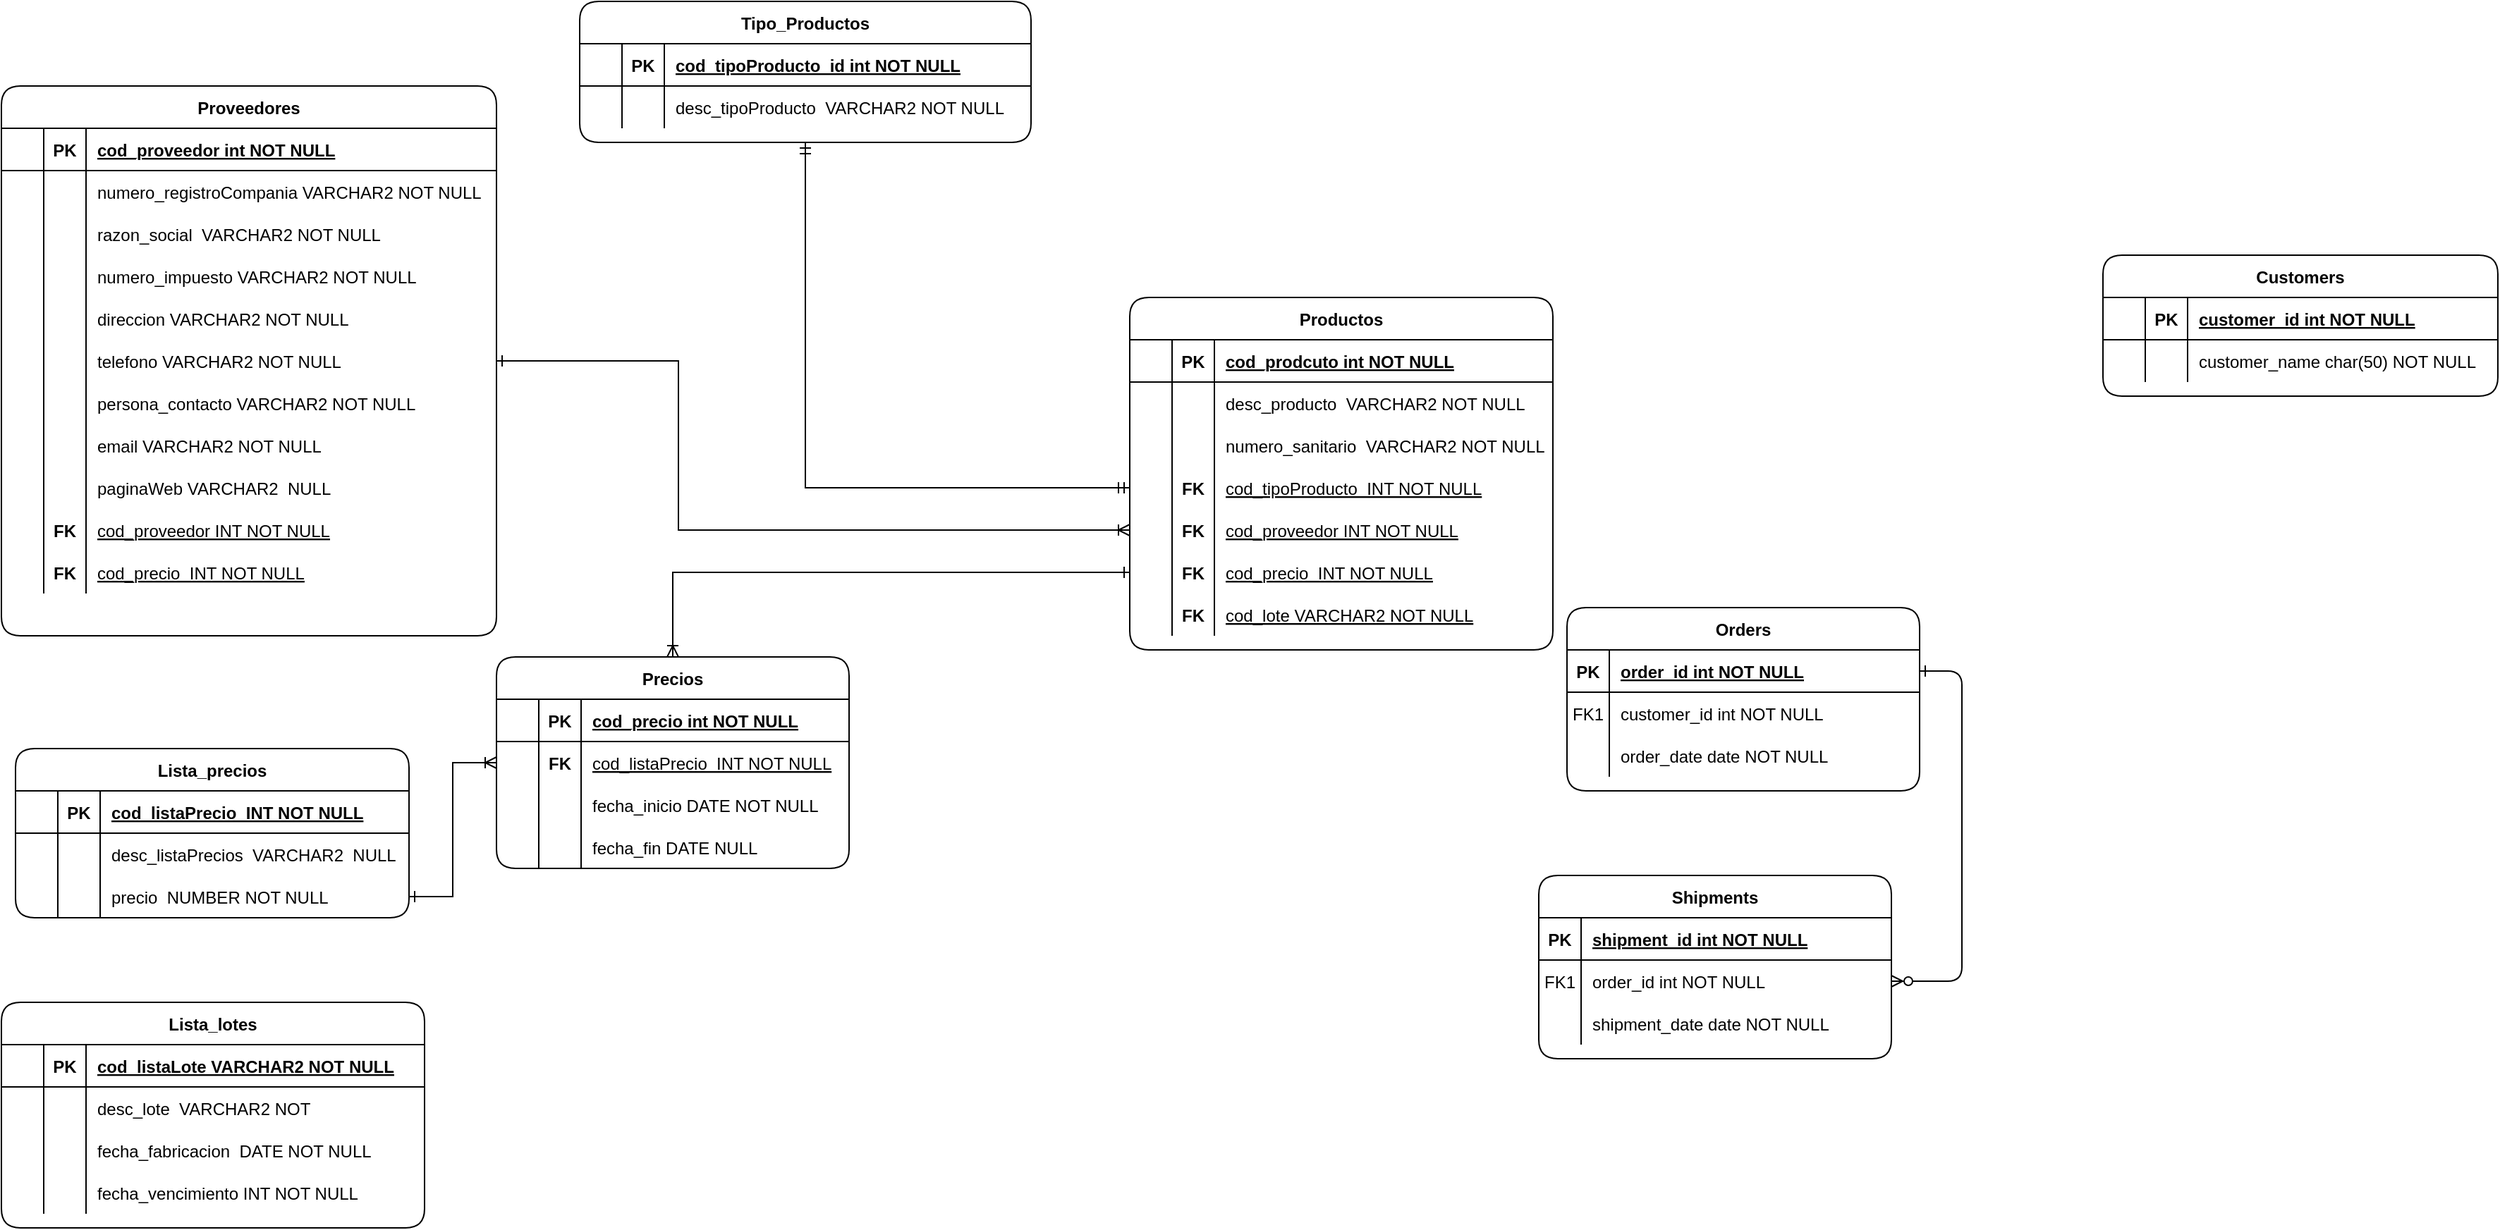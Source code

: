 <mxfile version="16.5.6" type="github">
  <diagram id="R2lEEEUBdFMjLlhIrx00" name="Page-1">
    <mxGraphModel dx="1117" dy="637" grid="1" gridSize="10" guides="1" tooltips="1" connect="1" arrows="1" fold="1" page="1" pageScale="1" pageWidth="850" pageHeight="1100" math="0" shadow="0" extFonts="Permanent Marker^https://fonts.googleapis.com/css?family=Permanent+Marker">
      <root>
        <mxCell id="0" />
        <mxCell id="1" parent="0" />
        <mxCell id="C-vyLk0tnHw3VtMMgP7b-12" value="" style="edgeStyle=entityRelationEdgeStyle;endArrow=ERzeroToMany;startArrow=ERone;endFill=1;startFill=0;" parent="1" source="C-vyLk0tnHw3VtMMgP7b-3" target="C-vyLk0tnHw3VtMMgP7b-17" edge="1">
          <mxGeometry width="100" height="100" relative="1" as="geometry">
            <mxPoint x="470" y="410" as="sourcePoint" />
            <mxPoint x="530" y="435" as="targetPoint" />
          </mxGeometry>
        </mxCell>
        <mxCell id="C-vyLk0tnHw3VtMMgP7b-2" value="Orders" style="shape=table;startSize=30;container=1;collapsible=1;childLayout=tableLayout;fixedRows=1;rowLines=0;fontStyle=1;align=center;resizeLast=1;rounded=1;" parent="1" vertex="1">
          <mxGeometry x="1270" y="440" width="250" height="130" as="geometry" />
        </mxCell>
        <mxCell id="C-vyLk0tnHw3VtMMgP7b-3" value="" style="shape=partialRectangle;collapsible=0;dropTarget=0;pointerEvents=0;fillColor=none;points=[[0,0.5],[1,0.5]];portConstraint=eastwest;top=0;left=0;right=0;bottom=1;" parent="C-vyLk0tnHw3VtMMgP7b-2" vertex="1">
          <mxGeometry y="30" width="250" height="30" as="geometry" />
        </mxCell>
        <mxCell id="C-vyLk0tnHw3VtMMgP7b-4" value="PK" style="shape=partialRectangle;overflow=hidden;connectable=0;fillColor=none;top=0;left=0;bottom=0;right=0;fontStyle=1;" parent="C-vyLk0tnHw3VtMMgP7b-3" vertex="1">
          <mxGeometry width="30" height="30" as="geometry">
            <mxRectangle width="30" height="30" as="alternateBounds" />
          </mxGeometry>
        </mxCell>
        <mxCell id="C-vyLk0tnHw3VtMMgP7b-5" value="order_id int NOT NULL " style="shape=partialRectangle;overflow=hidden;connectable=0;fillColor=none;top=0;left=0;bottom=0;right=0;align=left;spacingLeft=6;fontStyle=5;" parent="C-vyLk0tnHw3VtMMgP7b-3" vertex="1">
          <mxGeometry x="30" width="220" height="30" as="geometry">
            <mxRectangle width="220" height="30" as="alternateBounds" />
          </mxGeometry>
        </mxCell>
        <mxCell id="C-vyLk0tnHw3VtMMgP7b-6" value="" style="shape=partialRectangle;collapsible=0;dropTarget=0;pointerEvents=0;fillColor=none;points=[[0,0.5],[1,0.5]];portConstraint=eastwest;top=0;left=0;right=0;bottom=0;" parent="C-vyLk0tnHw3VtMMgP7b-2" vertex="1">
          <mxGeometry y="60" width="250" height="30" as="geometry" />
        </mxCell>
        <mxCell id="C-vyLk0tnHw3VtMMgP7b-7" value="FK1" style="shape=partialRectangle;overflow=hidden;connectable=0;fillColor=none;top=0;left=0;bottom=0;right=0;" parent="C-vyLk0tnHw3VtMMgP7b-6" vertex="1">
          <mxGeometry width="30" height="30" as="geometry">
            <mxRectangle width="30" height="30" as="alternateBounds" />
          </mxGeometry>
        </mxCell>
        <mxCell id="C-vyLk0tnHw3VtMMgP7b-8" value="customer_id int NOT NULL" style="shape=partialRectangle;overflow=hidden;connectable=0;fillColor=none;top=0;left=0;bottom=0;right=0;align=left;spacingLeft=6;" parent="C-vyLk0tnHw3VtMMgP7b-6" vertex="1">
          <mxGeometry x="30" width="220" height="30" as="geometry">
            <mxRectangle width="220" height="30" as="alternateBounds" />
          </mxGeometry>
        </mxCell>
        <mxCell id="C-vyLk0tnHw3VtMMgP7b-9" value="" style="shape=partialRectangle;collapsible=0;dropTarget=0;pointerEvents=0;fillColor=none;points=[[0,0.5],[1,0.5]];portConstraint=eastwest;top=0;left=0;right=0;bottom=0;" parent="C-vyLk0tnHw3VtMMgP7b-2" vertex="1">
          <mxGeometry y="90" width="250" height="30" as="geometry" />
        </mxCell>
        <mxCell id="C-vyLk0tnHw3VtMMgP7b-10" value="" style="shape=partialRectangle;overflow=hidden;connectable=0;fillColor=none;top=0;left=0;bottom=0;right=0;" parent="C-vyLk0tnHw3VtMMgP7b-9" vertex="1">
          <mxGeometry width="30" height="30" as="geometry">
            <mxRectangle width="30" height="30" as="alternateBounds" />
          </mxGeometry>
        </mxCell>
        <mxCell id="C-vyLk0tnHw3VtMMgP7b-11" value="order_date date NOT NULL" style="shape=partialRectangle;overflow=hidden;connectable=0;fillColor=none;top=0;left=0;bottom=0;right=0;align=left;spacingLeft=6;" parent="C-vyLk0tnHw3VtMMgP7b-9" vertex="1">
          <mxGeometry x="30" width="220" height="30" as="geometry">
            <mxRectangle width="220" height="30" as="alternateBounds" />
          </mxGeometry>
        </mxCell>
        <mxCell id="C-vyLk0tnHw3VtMMgP7b-13" value="Shipments" style="shape=table;startSize=30;container=1;collapsible=1;childLayout=tableLayout;fixedRows=1;rowLines=0;fontStyle=1;align=center;resizeLast=1;rounded=1;" parent="1" vertex="1">
          <mxGeometry x="1250" y="630" width="250" height="130" as="geometry" />
        </mxCell>
        <mxCell id="C-vyLk0tnHw3VtMMgP7b-14" value="" style="shape=partialRectangle;collapsible=0;dropTarget=0;pointerEvents=0;fillColor=none;points=[[0,0.5],[1,0.5]];portConstraint=eastwest;top=0;left=0;right=0;bottom=1;" parent="C-vyLk0tnHw3VtMMgP7b-13" vertex="1">
          <mxGeometry y="30" width="250" height="30" as="geometry" />
        </mxCell>
        <mxCell id="C-vyLk0tnHw3VtMMgP7b-15" value="PK" style="shape=partialRectangle;overflow=hidden;connectable=0;fillColor=none;top=0;left=0;bottom=0;right=0;fontStyle=1;" parent="C-vyLk0tnHw3VtMMgP7b-14" vertex="1">
          <mxGeometry width="30" height="30" as="geometry">
            <mxRectangle width="30" height="30" as="alternateBounds" />
          </mxGeometry>
        </mxCell>
        <mxCell id="C-vyLk0tnHw3VtMMgP7b-16" value="shipment_id int NOT NULL " style="shape=partialRectangle;overflow=hidden;connectable=0;fillColor=none;top=0;left=0;bottom=0;right=0;align=left;spacingLeft=6;fontStyle=5;" parent="C-vyLk0tnHw3VtMMgP7b-14" vertex="1">
          <mxGeometry x="30" width="220" height="30" as="geometry">
            <mxRectangle width="220" height="30" as="alternateBounds" />
          </mxGeometry>
        </mxCell>
        <mxCell id="C-vyLk0tnHw3VtMMgP7b-17" value="" style="shape=partialRectangle;collapsible=0;dropTarget=0;pointerEvents=0;fillColor=none;points=[[0,0.5],[1,0.5]];portConstraint=eastwest;top=0;left=0;right=0;bottom=0;" parent="C-vyLk0tnHw3VtMMgP7b-13" vertex="1">
          <mxGeometry y="60" width="250" height="30" as="geometry" />
        </mxCell>
        <mxCell id="C-vyLk0tnHw3VtMMgP7b-18" value="FK1" style="shape=partialRectangle;overflow=hidden;connectable=0;fillColor=none;top=0;left=0;bottom=0;right=0;" parent="C-vyLk0tnHw3VtMMgP7b-17" vertex="1">
          <mxGeometry width="30" height="30" as="geometry">
            <mxRectangle width="30" height="30" as="alternateBounds" />
          </mxGeometry>
        </mxCell>
        <mxCell id="C-vyLk0tnHw3VtMMgP7b-19" value="order_id int NOT NULL" style="shape=partialRectangle;overflow=hidden;connectable=0;fillColor=none;top=0;left=0;bottom=0;right=0;align=left;spacingLeft=6;" parent="C-vyLk0tnHw3VtMMgP7b-17" vertex="1">
          <mxGeometry x="30" width="220" height="30" as="geometry">
            <mxRectangle width="220" height="30" as="alternateBounds" />
          </mxGeometry>
        </mxCell>
        <mxCell id="C-vyLk0tnHw3VtMMgP7b-20" value="" style="shape=partialRectangle;collapsible=0;dropTarget=0;pointerEvents=0;fillColor=none;points=[[0,0.5],[1,0.5]];portConstraint=eastwest;top=0;left=0;right=0;bottom=0;" parent="C-vyLk0tnHw3VtMMgP7b-13" vertex="1">
          <mxGeometry y="90" width="250" height="30" as="geometry" />
        </mxCell>
        <mxCell id="C-vyLk0tnHw3VtMMgP7b-21" value="" style="shape=partialRectangle;overflow=hidden;connectable=0;fillColor=none;top=0;left=0;bottom=0;right=0;" parent="C-vyLk0tnHw3VtMMgP7b-20" vertex="1">
          <mxGeometry width="30" height="30" as="geometry">
            <mxRectangle width="30" height="30" as="alternateBounds" />
          </mxGeometry>
        </mxCell>
        <mxCell id="C-vyLk0tnHw3VtMMgP7b-22" value="shipment_date date NOT NULL" style="shape=partialRectangle;overflow=hidden;connectable=0;fillColor=none;top=0;left=0;bottom=0;right=0;align=left;spacingLeft=6;" parent="C-vyLk0tnHw3VtMMgP7b-20" vertex="1">
          <mxGeometry x="30" width="220" height="30" as="geometry">
            <mxRectangle width="220" height="30" as="alternateBounds" />
          </mxGeometry>
        </mxCell>
        <mxCell id="C-vyLk0tnHw3VtMMgP7b-23" value="Customers" style="shape=table;startSize=30;container=1;collapsible=1;childLayout=tableLayout;fixedRows=1;rowLines=0;fontStyle=1;align=center;resizeLast=1;rounded=1;" parent="1" vertex="1">
          <mxGeometry x="1650" y="190" width="280" height="100" as="geometry">
            <mxRectangle x="-50" y="420" width="100" height="30" as="alternateBounds" />
          </mxGeometry>
        </mxCell>
        <mxCell id="C-vyLk0tnHw3VtMMgP7b-24" value="" style="shape=partialRectangle;collapsible=0;dropTarget=0;pointerEvents=0;fillColor=none;points=[[0,0.5],[1,0.5]];portConstraint=eastwest;top=0;left=0;right=0;bottom=1;" parent="C-vyLk0tnHw3VtMMgP7b-23" vertex="1">
          <mxGeometry y="30" width="280" height="30" as="geometry" />
        </mxCell>
        <mxCell id="DksJe4ZbISda9nN0bRkU-1" style="shape=partialRectangle;overflow=hidden;connectable=0;fillColor=none;top=0;left=0;bottom=0;right=0;fontStyle=1;" vertex="1" parent="C-vyLk0tnHw3VtMMgP7b-24">
          <mxGeometry width="30" height="30" as="geometry">
            <mxRectangle width="30" height="30" as="alternateBounds" />
          </mxGeometry>
        </mxCell>
        <mxCell id="C-vyLk0tnHw3VtMMgP7b-25" value="PK" style="shape=partialRectangle;overflow=hidden;connectable=0;fillColor=none;top=0;left=0;bottom=0;right=0;fontStyle=1;" parent="C-vyLk0tnHw3VtMMgP7b-24" vertex="1">
          <mxGeometry x="30" width="30" height="30" as="geometry">
            <mxRectangle width="30" height="30" as="alternateBounds" />
          </mxGeometry>
        </mxCell>
        <mxCell id="C-vyLk0tnHw3VtMMgP7b-26" value="customer_id int NOT NULL " style="shape=partialRectangle;overflow=hidden;connectable=0;fillColor=none;top=0;left=0;bottom=0;right=0;align=left;spacingLeft=6;fontStyle=5;" parent="C-vyLk0tnHw3VtMMgP7b-24" vertex="1">
          <mxGeometry x="60" width="220" height="30" as="geometry">
            <mxRectangle width="220" height="30" as="alternateBounds" />
          </mxGeometry>
        </mxCell>
        <mxCell id="C-vyLk0tnHw3VtMMgP7b-27" value="" style="shape=partialRectangle;collapsible=0;dropTarget=0;pointerEvents=0;fillColor=none;points=[[0,0.5],[1,0.5]];portConstraint=eastwest;top=0;left=0;right=0;bottom=0;" parent="C-vyLk0tnHw3VtMMgP7b-23" vertex="1">
          <mxGeometry y="60" width="280" height="30" as="geometry" />
        </mxCell>
        <mxCell id="DksJe4ZbISda9nN0bRkU-2" style="shape=partialRectangle;overflow=hidden;connectable=0;fillColor=none;top=0;left=0;bottom=0;right=0;" vertex="1" parent="C-vyLk0tnHw3VtMMgP7b-27">
          <mxGeometry width="30" height="30" as="geometry">
            <mxRectangle width="30" height="30" as="alternateBounds" />
          </mxGeometry>
        </mxCell>
        <mxCell id="C-vyLk0tnHw3VtMMgP7b-28" value="" style="shape=partialRectangle;overflow=hidden;connectable=0;fillColor=none;top=0;left=0;bottom=0;right=0;" parent="C-vyLk0tnHw3VtMMgP7b-27" vertex="1">
          <mxGeometry x="30" width="30" height="30" as="geometry">
            <mxRectangle width="30" height="30" as="alternateBounds" />
          </mxGeometry>
        </mxCell>
        <mxCell id="C-vyLk0tnHw3VtMMgP7b-29" value="customer_name char(50) NOT NULL" style="shape=partialRectangle;overflow=hidden;connectable=0;fillColor=none;top=0;left=0;bottom=0;right=0;align=left;spacingLeft=6;" parent="C-vyLk0tnHw3VtMMgP7b-27" vertex="1">
          <mxGeometry x="60" width="220" height="30" as="geometry">
            <mxRectangle width="220" height="30" as="alternateBounds" />
          </mxGeometry>
        </mxCell>
        <mxCell id="DksJe4ZbISda9nN0bRkU-89" value="" style="edgeStyle=orthogonalEdgeStyle;rounded=0;orthogonalLoop=1;jettySize=auto;html=1;startArrow=ERoneToMany;startFill=0;endArrow=ERone;endFill=0;exitX=0;exitY=0.5;exitDx=0;exitDy=0;" edge="1" parent="1" source="DksJe4ZbISda9nN0bRkU-40" target="DksJe4ZbISda9nN0bRkU-68">
          <mxGeometry relative="1" as="geometry">
            <mxPoint x="200" y="320" as="sourcePoint" />
            <Array as="points">
              <mxPoint x="640" y="385" />
              <mxPoint x="640" y="265" />
            </Array>
          </mxGeometry>
        </mxCell>
        <mxCell id="DksJe4ZbISda9nN0bRkU-185" value="" style="edgeStyle=orthogonalEdgeStyle;rounded=0;orthogonalLoop=1;jettySize=auto;html=1;startArrow=ERone;startFill=0;endArrow=ERoneToMany;endFill=0;exitX=0;exitY=0.5;exitDx=0;exitDy=0;" edge="1" parent="1" source="DksJe4ZbISda9nN0bRkU-152" target="DksJe4ZbISda9nN0bRkU-156">
          <mxGeometry relative="1" as="geometry" />
        </mxCell>
        <mxCell id="DksJe4ZbISda9nN0bRkU-7" value="Productos" style="shape=table;startSize=30;container=1;collapsible=1;childLayout=tableLayout;fixedRows=1;rowLines=0;fontStyle=1;align=center;resizeLast=1;sketch=0;shadow=0;rounded=1;swimlaneLine=1;" vertex="1" parent="1">
          <mxGeometry x="960" y="220" width="300" height="250" as="geometry">
            <mxRectangle x="-50" y="420" width="100" height="30" as="alternateBounds" />
          </mxGeometry>
        </mxCell>
        <mxCell id="DksJe4ZbISda9nN0bRkU-8" value="" style="shape=partialRectangle;collapsible=0;dropTarget=0;pointerEvents=0;fillColor=none;points=[[0,0.5],[1,0.5]];portConstraint=eastwest;top=0;left=0;right=0;bottom=1;" vertex="1" parent="DksJe4ZbISda9nN0bRkU-7">
          <mxGeometry y="30" width="300" height="30" as="geometry" />
        </mxCell>
        <mxCell id="DksJe4ZbISda9nN0bRkU-9" style="shape=partialRectangle;overflow=hidden;connectable=0;fillColor=none;top=0;left=0;bottom=0;right=0;fontStyle=1;" vertex="1" parent="DksJe4ZbISda9nN0bRkU-8">
          <mxGeometry width="30" height="30" as="geometry">
            <mxRectangle width="30" height="30" as="alternateBounds" />
          </mxGeometry>
        </mxCell>
        <mxCell id="DksJe4ZbISda9nN0bRkU-10" value="PK" style="shape=partialRectangle;overflow=hidden;connectable=0;fillColor=none;top=0;left=0;bottom=0;right=0;fontStyle=1;" vertex="1" parent="DksJe4ZbISda9nN0bRkU-8">
          <mxGeometry x="30" width="30" height="30" as="geometry">
            <mxRectangle width="30" height="30" as="alternateBounds" />
          </mxGeometry>
        </mxCell>
        <mxCell id="DksJe4ZbISda9nN0bRkU-11" value="cod_prodcuto int NOT NULL " style="shape=partialRectangle;overflow=hidden;connectable=0;fillColor=none;top=0;left=0;bottom=0;right=0;align=left;spacingLeft=6;fontStyle=5;" vertex="1" parent="DksJe4ZbISda9nN0bRkU-8">
          <mxGeometry x="60" width="240" height="30" as="geometry">
            <mxRectangle width="240" height="30" as="alternateBounds" />
          </mxGeometry>
        </mxCell>
        <mxCell id="DksJe4ZbISda9nN0bRkU-12" value="" style="shape=partialRectangle;collapsible=0;dropTarget=0;pointerEvents=0;fillColor=none;points=[[0,0.5],[1,0.5]];portConstraint=eastwest;top=0;left=0;right=0;bottom=0;" vertex="1" parent="DksJe4ZbISda9nN0bRkU-7">
          <mxGeometry y="60" width="300" height="30" as="geometry" />
        </mxCell>
        <mxCell id="DksJe4ZbISda9nN0bRkU-13" style="shape=partialRectangle;overflow=hidden;connectable=0;fillColor=none;top=0;left=0;bottom=0;right=0;" vertex="1" parent="DksJe4ZbISda9nN0bRkU-12">
          <mxGeometry width="30" height="30" as="geometry">
            <mxRectangle width="30" height="30" as="alternateBounds" />
          </mxGeometry>
        </mxCell>
        <mxCell id="DksJe4ZbISda9nN0bRkU-14" value="" style="shape=partialRectangle;overflow=hidden;connectable=0;fillColor=none;top=0;left=0;bottom=0;right=0;" vertex="1" parent="DksJe4ZbISda9nN0bRkU-12">
          <mxGeometry x="30" width="30" height="30" as="geometry">
            <mxRectangle width="30" height="30" as="alternateBounds" />
          </mxGeometry>
        </mxCell>
        <mxCell id="DksJe4ZbISda9nN0bRkU-15" value="desc_producto  VARCHAR2 NOT NULL" style="shape=partialRectangle;overflow=hidden;connectable=0;fillColor=none;top=0;left=0;bottom=0;right=0;align=left;spacingLeft=6;strokeWidth=1;perimeterSpacing=1;" vertex="1" parent="DksJe4ZbISda9nN0bRkU-12">
          <mxGeometry x="60" width="240" height="30" as="geometry">
            <mxRectangle width="240" height="30" as="alternateBounds" />
          </mxGeometry>
        </mxCell>
        <mxCell id="DksJe4ZbISda9nN0bRkU-187" style="shape=partialRectangle;collapsible=0;dropTarget=0;pointerEvents=0;fillColor=none;points=[[0,0.5],[1,0.5]];portConstraint=eastwest;top=0;left=0;right=0;bottom=0;" vertex="1" parent="DksJe4ZbISda9nN0bRkU-7">
          <mxGeometry y="90" width="300" height="30" as="geometry" />
        </mxCell>
        <mxCell id="DksJe4ZbISda9nN0bRkU-188" style="shape=partialRectangle;overflow=hidden;connectable=0;fillColor=none;top=0;left=0;bottom=0;right=0;" vertex="1" parent="DksJe4ZbISda9nN0bRkU-187">
          <mxGeometry width="30" height="30" as="geometry">
            <mxRectangle width="30" height="30" as="alternateBounds" />
          </mxGeometry>
        </mxCell>
        <mxCell id="DksJe4ZbISda9nN0bRkU-189" style="shape=partialRectangle;overflow=hidden;connectable=0;fillColor=none;top=0;left=0;bottom=0;right=0;" vertex="1" parent="DksJe4ZbISda9nN0bRkU-187">
          <mxGeometry x="30" width="30" height="30" as="geometry">
            <mxRectangle width="30" height="30" as="alternateBounds" />
          </mxGeometry>
        </mxCell>
        <mxCell id="DksJe4ZbISda9nN0bRkU-190" value="numero_sanitario  VARCHAR2 NOT NULL" style="shape=partialRectangle;overflow=hidden;connectable=0;fillColor=none;top=0;left=0;bottom=0;right=0;align=left;spacingLeft=6;strokeWidth=1;perimeterSpacing=1;" vertex="1" parent="DksJe4ZbISda9nN0bRkU-187">
          <mxGeometry x="60" width="240" height="30" as="geometry">
            <mxRectangle width="240" height="30" as="alternateBounds" />
          </mxGeometry>
        </mxCell>
        <mxCell id="DksJe4ZbISda9nN0bRkU-36" style="shape=partialRectangle;collapsible=0;dropTarget=0;pointerEvents=0;fillColor=none;points=[[0,0.5],[1,0.5]];portConstraint=eastwest;top=0;left=0;right=0;bottom=0;" vertex="1" parent="DksJe4ZbISda9nN0bRkU-7">
          <mxGeometry y="120" width="300" height="30" as="geometry" />
        </mxCell>
        <mxCell id="DksJe4ZbISda9nN0bRkU-37" style="shape=partialRectangle;overflow=hidden;connectable=0;fillColor=none;top=0;left=0;bottom=0;right=0;" vertex="1" parent="DksJe4ZbISda9nN0bRkU-36">
          <mxGeometry width="30" height="30" as="geometry">
            <mxRectangle width="30" height="30" as="alternateBounds" />
          </mxGeometry>
        </mxCell>
        <mxCell id="DksJe4ZbISda9nN0bRkU-38" value="FK" style="shape=partialRectangle;overflow=hidden;connectable=0;fillColor=none;top=0;left=0;bottom=0;right=0;fontStyle=1" vertex="1" parent="DksJe4ZbISda9nN0bRkU-36">
          <mxGeometry x="30" width="30" height="30" as="geometry">
            <mxRectangle width="30" height="30" as="alternateBounds" />
          </mxGeometry>
        </mxCell>
        <mxCell id="DksJe4ZbISda9nN0bRkU-39" value="cod_tipoProducto  INT NOT NULL" style="shape=partialRectangle;overflow=hidden;connectable=0;fillColor=none;top=0;left=0;bottom=0;right=0;align=left;spacingLeft=6;fontStyle=4" vertex="1" parent="DksJe4ZbISda9nN0bRkU-36">
          <mxGeometry x="60" width="240" height="30" as="geometry">
            <mxRectangle width="240" height="30" as="alternateBounds" />
          </mxGeometry>
        </mxCell>
        <mxCell id="DksJe4ZbISda9nN0bRkU-40" style="shape=partialRectangle;collapsible=0;dropTarget=0;pointerEvents=0;fillColor=none;points=[[0,0.5],[1,0.5]];portConstraint=eastwest;top=0;left=0;right=0;bottom=0;" vertex="1" parent="DksJe4ZbISda9nN0bRkU-7">
          <mxGeometry y="150" width="300" height="30" as="geometry" />
        </mxCell>
        <mxCell id="DksJe4ZbISda9nN0bRkU-41" style="shape=partialRectangle;overflow=hidden;connectable=0;fillColor=none;top=0;left=0;bottom=0;right=0;" vertex="1" parent="DksJe4ZbISda9nN0bRkU-40">
          <mxGeometry width="30" height="30" as="geometry">
            <mxRectangle width="30" height="30" as="alternateBounds" />
          </mxGeometry>
        </mxCell>
        <mxCell id="DksJe4ZbISda9nN0bRkU-42" value="FK" style="shape=partialRectangle;overflow=hidden;connectable=0;fillColor=none;top=0;left=0;bottom=0;right=0;fontStyle=1" vertex="1" parent="DksJe4ZbISda9nN0bRkU-40">
          <mxGeometry x="30" width="30" height="30" as="geometry">
            <mxRectangle width="30" height="30" as="alternateBounds" />
          </mxGeometry>
        </mxCell>
        <mxCell id="DksJe4ZbISda9nN0bRkU-43" value="cod_proveedor INT NOT NULL" style="shape=partialRectangle;overflow=hidden;connectable=0;fillColor=none;top=0;left=0;bottom=0;right=0;align=left;spacingLeft=6;fontStyle=4" vertex="1" parent="DksJe4ZbISda9nN0bRkU-40">
          <mxGeometry x="60" width="240" height="30" as="geometry">
            <mxRectangle width="240" height="30" as="alternateBounds" />
          </mxGeometry>
        </mxCell>
        <mxCell id="DksJe4ZbISda9nN0bRkU-152" style="shape=partialRectangle;collapsible=0;dropTarget=0;pointerEvents=0;fillColor=none;points=[[0,0.5],[1,0.5]];portConstraint=eastwest;top=0;left=0;right=0;bottom=0;" vertex="1" parent="DksJe4ZbISda9nN0bRkU-7">
          <mxGeometry y="180" width="300" height="30" as="geometry" />
        </mxCell>
        <mxCell id="DksJe4ZbISda9nN0bRkU-153" style="shape=partialRectangle;overflow=hidden;connectable=0;fillColor=none;top=0;left=0;bottom=0;right=0;" vertex="1" parent="DksJe4ZbISda9nN0bRkU-152">
          <mxGeometry width="30" height="30" as="geometry">
            <mxRectangle width="30" height="30" as="alternateBounds" />
          </mxGeometry>
        </mxCell>
        <mxCell id="DksJe4ZbISda9nN0bRkU-154" value="FK" style="shape=partialRectangle;overflow=hidden;connectable=0;fillColor=none;top=0;left=0;bottom=0;right=0;fontStyle=1" vertex="1" parent="DksJe4ZbISda9nN0bRkU-152">
          <mxGeometry x="30" width="30" height="30" as="geometry">
            <mxRectangle width="30" height="30" as="alternateBounds" />
          </mxGeometry>
        </mxCell>
        <mxCell id="DksJe4ZbISda9nN0bRkU-155" value="cod_precio  INT NOT NULL" style="shape=partialRectangle;overflow=hidden;connectable=0;fillColor=none;top=0;left=0;bottom=0;right=0;align=left;spacingLeft=6;fontStyle=4" vertex="1" parent="DksJe4ZbISda9nN0bRkU-152">
          <mxGeometry x="60" width="240" height="30" as="geometry">
            <mxRectangle width="240" height="30" as="alternateBounds" />
          </mxGeometry>
        </mxCell>
        <mxCell id="DksJe4ZbISda9nN0bRkU-114" style="shape=partialRectangle;collapsible=0;dropTarget=0;pointerEvents=0;fillColor=none;points=[[0,0.5],[1,0.5]];portConstraint=eastwest;top=0;left=0;right=0;bottom=0;" vertex="1" parent="DksJe4ZbISda9nN0bRkU-7">
          <mxGeometry y="210" width="300" height="30" as="geometry" />
        </mxCell>
        <mxCell id="DksJe4ZbISda9nN0bRkU-115" style="shape=partialRectangle;overflow=hidden;connectable=0;fillColor=none;top=0;left=0;bottom=0;right=0;" vertex="1" parent="DksJe4ZbISda9nN0bRkU-114">
          <mxGeometry width="30" height="30" as="geometry">
            <mxRectangle width="30" height="30" as="alternateBounds" />
          </mxGeometry>
        </mxCell>
        <mxCell id="DksJe4ZbISda9nN0bRkU-116" value="FK" style="shape=partialRectangle;overflow=hidden;connectable=0;fillColor=none;top=0;left=0;bottom=0;right=0;fontStyle=1" vertex="1" parent="DksJe4ZbISda9nN0bRkU-114">
          <mxGeometry x="30" width="30" height="30" as="geometry">
            <mxRectangle width="30" height="30" as="alternateBounds" />
          </mxGeometry>
        </mxCell>
        <mxCell id="DksJe4ZbISda9nN0bRkU-117" value="cod_lote VARCHAR2 NOT NULL" style="shape=partialRectangle;overflow=hidden;connectable=0;fillColor=none;top=0;left=0;bottom=0;right=0;align=left;spacingLeft=6;fontStyle=4" vertex="1" parent="DksJe4ZbISda9nN0bRkU-114">
          <mxGeometry x="60" width="240" height="30" as="geometry">
            <mxRectangle width="240" height="30" as="alternateBounds" />
          </mxGeometry>
        </mxCell>
        <mxCell id="DksJe4ZbISda9nN0bRkU-44" value="Tipo_Productos" style="shape=table;startSize=30;container=1;collapsible=1;childLayout=tableLayout;fixedRows=1;rowLines=0;fontStyle=1;align=center;resizeLast=1;sketch=0;shadow=0;rounded=1;swimlaneLine=1;" vertex="1" parent="1">
          <mxGeometry x="570" y="10" width="320" height="100" as="geometry">
            <mxRectangle x="-50" y="420" width="100" height="30" as="alternateBounds" />
          </mxGeometry>
        </mxCell>
        <mxCell id="DksJe4ZbISda9nN0bRkU-45" value="" style="shape=partialRectangle;collapsible=0;dropTarget=0;pointerEvents=0;fillColor=none;points=[[0,0.5],[1,0.5]];portConstraint=eastwest;top=0;left=0;right=0;bottom=1;" vertex="1" parent="DksJe4ZbISda9nN0bRkU-44">
          <mxGeometry y="30" width="320" height="30" as="geometry" />
        </mxCell>
        <mxCell id="DksJe4ZbISda9nN0bRkU-46" style="shape=partialRectangle;overflow=hidden;connectable=0;fillColor=none;top=0;left=0;bottom=0;right=0;fontStyle=1;" vertex="1" parent="DksJe4ZbISda9nN0bRkU-45">
          <mxGeometry width="30" height="30" as="geometry">
            <mxRectangle width="30" height="30" as="alternateBounds" />
          </mxGeometry>
        </mxCell>
        <mxCell id="DksJe4ZbISda9nN0bRkU-47" value="PK" style="shape=partialRectangle;overflow=hidden;connectable=0;fillColor=none;top=0;left=0;bottom=0;right=0;fontStyle=1;" vertex="1" parent="DksJe4ZbISda9nN0bRkU-45">
          <mxGeometry x="30" width="30" height="30" as="geometry">
            <mxRectangle width="30" height="30" as="alternateBounds" />
          </mxGeometry>
        </mxCell>
        <mxCell id="DksJe4ZbISda9nN0bRkU-48" value="cod_tipoProducto_id int NOT NULL " style="shape=partialRectangle;overflow=hidden;connectable=0;fillColor=none;top=0;left=0;bottom=0;right=0;align=left;spacingLeft=6;fontStyle=5;" vertex="1" parent="DksJe4ZbISda9nN0bRkU-45">
          <mxGeometry x="60" width="260" height="30" as="geometry">
            <mxRectangle width="260" height="30" as="alternateBounds" />
          </mxGeometry>
        </mxCell>
        <mxCell id="DksJe4ZbISda9nN0bRkU-49" value="" style="shape=partialRectangle;collapsible=0;dropTarget=0;pointerEvents=0;fillColor=none;points=[[0,0.5],[1,0.5]];portConstraint=eastwest;top=0;left=0;right=0;bottom=0;" vertex="1" parent="DksJe4ZbISda9nN0bRkU-44">
          <mxGeometry y="60" width="320" height="30" as="geometry" />
        </mxCell>
        <mxCell id="DksJe4ZbISda9nN0bRkU-50" style="shape=partialRectangle;overflow=hidden;connectable=0;fillColor=none;top=0;left=0;bottom=0;right=0;" vertex="1" parent="DksJe4ZbISda9nN0bRkU-49">
          <mxGeometry width="30" height="30" as="geometry">
            <mxRectangle width="30" height="30" as="alternateBounds" />
          </mxGeometry>
        </mxCell>
        <mxCell id="DksJe4ZbISda9nN0bRkU-51" value="" style="shape=partialRectangle;overflow=hidden;connectable=0;fillColor=none;top=0;left=0;bottom=0;right=0;" vertex="1" parent="DksJe4ZbISda9nN0bRkU-49">
          <mxGeometry x="30" width="30" height="30" as="geometry">
            <mxRectangle width="30" height="30" as="alternateBounds" />
          </mxGeometry>
        </mxCell>
        <mxCell id="DksJe4ZbISda9nN0bRkU-52" value="desc_tipoProducto  VARCHAR2 NOT NULL" style="shape=partialRectangle;overflow=hidden;connectable=0;fillColor=none;top=0;left=0;bottom=0;right=0;align=left;spacingLeft=6;strokeWidth=1;perimeterSpacing=1;" vertex="1" parent="DksJe4ZbISda9nN0bRkU-49">
          <mxGeometry x="60" width="260" height="30" as="geometry">
            <mxRectangle width="260" height="30" as="alternateBounds" />
          </mxGeometry>
        </mxCell>
        <mxCell id="DksJe4ZbISda9nN0bRkU-67" style="edgeStyle=orthogonalEdgeStyle;rounded=0;orthogonalLoop=1;jettySize=auto;html=1;entryX=0.5;entryY=1;entryDx=0;entryDy=0;startArrow=ERmandOne;startFill=0;endArrow=ERmandOne;endFill=0;exitX=0;exitY=0.5;exitDx=0;exitDy=0;" edge="1" parent="1" source="DksJe4ZbISda9nN0bRkU-36" target="DksJe4ZbISda9nN0bRkU-44">
          <mxGeometry relative="1" as="geometry">
            <mxPoint x="880" y="355" as="sourcePoint" />
          </mxGeometry>
        </mxCell>
        <mxCell id="DksJe4ZbISda9nN0bRkU-68" value="Proveedores" style="shape=table;startSize=30;container=1;collapsible=1;childLayout=tableLayout;fixedRows=1;rowLines=0;fontStyle=1;align=center;resizeLast=1;sketch=0;shadow=0;rounded=1;swimlaneLine=1;" vertex="1" parent="1">
          <mxGeometry x="160" y="70" width="351" height="390" as="geometry">
            <mxRectangle x="-50" y="420" width="100" height="30" as="alternateBounds" />
          </mxGeometry>
        </mxCell>
        <mxCell id="DksJe4ZbISda9nN0bRkU-69" value="" style="shape=partialRectangle;collapsible=0;dropTarget=0;pointerEvents=0;fillColor=none;points=[[0,0.5],[1,0.5]];portConstraint=eastwest;top=0;left=0;right=0;bottom=1;" vertex="1" parent="DksJe4ZbISda9nN0bRkU-68">
          <mxGeometry y="30" width="351" height="30" as="geometry" />
        </mxCell>
        <mxCell id="DksJe4ZbISda9nN0bRkU-70" style="shape=partialRectangle;overflow=hidden;connectable=0;fillColor=none;top=0;left=0;bottom=0;right=0;fontStyle=1;" vertex="1" parent="DksJe4ZbISda9nN0bRkU-69">
          <mxGeometry width="30" height="30" as="geometry">
            <mxRectangle width="30" height="30" as="alternateBounds" />
          </mxGeometry>
        </mxCell>
        <mxCell id="DksJe4ZbISda9nN0bRkU-71" value="PK" style="shape=partialRectangle;overflow=hidden;connectable=0;fillColor=none;top=0;left=0;bottom=0;right=0;fontStyle=1;" vertex="1" parent="DksJe4ZbISda9nN0bRkU-69">
          <mxGeometry x="30" width="30" height="30" as="geometry">
            <mxRectangle width="30" height="30" as="alternateBounds" />
          </mxGeometry>
        </mxCell>
        <mxCell id="DksJe4ZbISda9nN0bRkU-72" value="cod_proveedor int NOT NULL " style="shape=partialRectangle;overflow=hidden;connectable=0;fillColor=none;top=0;left=0;bottom=0;right=0;align=left;spacingLeft=6;fontStyle=5;" vertex="1" parent="DksJe4ZbISda9nN0bRkU-69">
          <mxGeometry x="60" width="291" height="30" as="geometry">
            <mxRectangle width="291" height="30" as="alternateBounds" />
          </mxGeometry>
        </mxCell>
        <mxCell id="DksJe4ZbISda9nN0bRkU-102" style="shape=partialRectangle;collapsible=0;dropTarget=0;pointerEvents=0;fillColor=none;points=[[0,0.5],[1,0.5]];portConstraint=eastwest;top=0;left=0;right=0;bottom=0;" vertex="1" parent="DksJe4ZbISda9nN0bRkU-68">
          <mxGeometry y="60" width="351" height="30" as="geometry" />
        </mxCell>
        <mxCell id="DksJe4ZbISda9nN0bRkU-103" style="shape=partialRectangle;overflow=hidden;connectable=0;fillColor=none;top=0;left=0;bottom=0;right=0;" vertex="1" parent="DksJe4ZbISda9nN0bRkU-102">
          <mxGeometry width="30" height="30" as="geometry">
            <mxRectangle width="30" height="30" as="alternateBounds" />
          </mxGeometry>
        </mxCell>
        <mxCell id="DksJe4ZbISda9nN0bRkU-104" style="shape=partialRectangle;overflow=hidden;connectable=0;fillColor=none;top=0;left=0;bottom=0;right=0;" vertex="1" parent="DksJe4ZbISda9nN0bRkU-102">
          <mxGeometry x="30" width="30" height="30" as="geometry">
            <mxRectangle width="30" height="30" as="alternateBounds" />
          </mxGeometry>
        </mxCell>
        <mxCell id="DksJe4ZbISda9nN0bRkU-105" value="numero_registroCompania VARCHAR2 NOT NULL" style="shape=partialRectangle;overflow=hidden;connectable=0;fillColor=none;top=0;left=0;bottom=0;right=0;align=left;spacingLeft=6;strokeWidth=1;perimeterSpacing=1;" vertex="1" parent="DksJe4ZbISda9nN0bRkU-102">
          <mxGeometry x="60" width="291" height="30" as="geometry">
            <mxRectangle width="291" height="30" as="alternateBounds" />
          </mxGeometry>
        </mxCell>
        <mxCell id="DksJe4ZbISda9nN0bRkU-73" value="" style="shape=partialRectangle;collapsible=0;dropTarget=0;pointerEvents=0;fillColor=none;points=[[0,0.5],[1,0.5]];portConstraint=eastwest;top=0;left=0;right=0;bottom=0;" vertex="1" parent="DksJe4ZbISda9nN0bRkU-68">
          <mxGeometry y="90" width="351" height="30" as="geometry" />
        </mxCell>
        <mxCell id="DksJe4ZbISda9nN0bRkU-74" style="shape=partialRectangle;overflow=hidden;connectable=0;fillColor=none;top=0;left=0;bottom=0;right=0;" vertex="1" parent="DksJe4ZbISda9nN0bRkU-73">
          <mxGeometry width="30" height="30" as="geometry">
            <mxRectangle width="30" height="30" as="alternateBounds" />
          </mxGeometry>
        </mxCell>
        <mxCell id="DksJe4ZbISda9nN0bRkU-75" value="" style="shape=partialRectangle;overflow=hidden;connectable=0;fillColor=none;top=0;left=0;bottom=0;right=0;" vertex="1" parent="DksJe4ZbISda9nN0bRkU-73">
          <mxGeometry x="30" width="30" height="30" as="geometry">
            <mxRectangle width="30" height="30" as="alternateBounds" />
          </mxGeometry>
        </mxCell>
        <mxCell id="DksJe4ZbISda9nN0bRkU-76" value="razon_social  VARCHAR2 NOT NULL" style="shape=partialRectangle;overflow=hidden;connectable=0;fillColor=none;top=0;left=0;bottom=0;right=0;align=left;spacingLeft=6;strokeWidth=1;perimeterSpacing=1;" vertex="1" parent="DksJe4ZbISda9nN0bRkU-73">
          <mxGeometry x="60" width="291" height="30" as="geometry">
            <mxRectangle width="291" height="30" as="alternateBounds" />
          </mxGeometry>
        </mxCell>
        <mxCell id="DksJe4ZbISda9nN0bRkU-106" style="shape=partialRectangle;collapsible=0;dropTarget=0;pointerEvents=0;fillColor=none;points=[[0,0.5],[1,0.5]];portConstraint=eastwest;top=0;left=0;right=0;bottom=0;" vertex="1" parent="DksJe4ZbISda9nN0bRkU-68">
          <mxGeometry y="120" width="351" height="30" as="geometry" />
        </mxCell>
        <mxCell id="DksJe4ZbISda9nN0bRkU-107" style="shape=partialRectangle;overflow=hidden;connectable=0;fillColor=none;top=0;left=0;bottom=0;right=0;" vertex="1" parent="DksJe4ZbISda9nN0bRkU-106">
          <mxGeometry width="30" height="30" as="geometry">
            <mxRectangle width="30" height="30" as="alternateBounds" />
          </mxGeometry>
        </mxCell>
        <mxCell id="DksJe4ZbISda9nN0bRkU-108" style="shape=partialRectangle;overflow=hidden;connectable=0;fillColor=none;top=0;left=0;bottom=0;right=0;" vertex="1" parent="DksJe4ZbISda9nN0bRkU-106">
          <mxGeometry x="30" width="30" height="30" as="geometry">
            <mxRectangle width="30" height="30" as="alternateBounds" />
          </mxGeometry>
        </mxCell>
        <mxCell id="DksJe4ZbISda9nN0bRkU-109" value="numero_impuesto VARCHAR2 NOT NULL" style="shape=partialRectangle;overflow=hidden;connectable=0;fillColor=none;top=0;left=0;bottom=0;right=0;align=left;spacingLeft=6;strokeWidth=1;perimeterSpacing=1;" vertex="1" parent="DksJe4ZbISda9nN0bRkU-106">
          <mxGeometry x="60" width="291" height="30" as="geometry">
            <mxRectangle width="291" height="30" as="alternateBounds" />
          </mxGeometry>
        </mxCell>
        <mxCell id="DksJe4ZbISda9nN0bRkU-98" style="shape=partialRectangle;collapsible=0;dropTarget=0;pointerEvents=0;fillColor=none;points=[[0,0.5],[1,0.5]];portConstraint=eastwest;top=0;left=0;right=0;bottom=0;" vertex="1" parent="DksJe4ZbISda9nN0bRkU-68">
          <mxGeometry y="150" width="351" height="30" as="geometry" />
        </mxCell>
        <mxCell id="DksJe4ZbISda9nN0bRkU-99" style="shape=partialRectangle;overflow=hidden;connectable=0;fillColor=none;top=0;left=0;bottom=0;right=0;" vertex="1" parent="DksJe4ZbISda9nN0bRkU-98">
          <mxGeometry width="30" height="30" as="geometry">
            <mxRectangle width="30" height="30" as="alternateBounds" />
          </mxGeometry>
        </mxCell>
        <mxCell id="DksJe4ZbISda9nN0bRkU-100" style="shape=partialRectangle;overflow=hidden;connectable=0;fillColor=none;top=0;left=0;bottom=0;right=0;" vertex="1" parent="DksJe4ZbISda9nN0bRkU-98">
          <mxGeometry x="30" width="30" height="30" as="geometry">
            <mxRectangle width="30" height="30" as="alternateBounds" />
          </mxGeometry>
        </mxCell>
        <mxCell id="DksJe4ZbISda9nN0bRkU-101" value="direccion VARCHAR2 NOT NULL" style="shape=partialRectangle;overflow=hidden;connectable=0;fillColor=none;top=0;left=0;bottom=0;right=0;align=left;spacingLeft=6;strokeWidth=1;perimeterSpacing=1;" vertex="1" parent="DksJe4ZbISda9nN0bRkU-98">
          <mxGeometry x="60" width="291" height="30" as="geometry">
            <mxRectangle width="291" height="30" as="alternateBounds" />
          </mxGeometry>
        </mxCell>
        <mxCell id="DksJe4ZbISda9nN0bRkU-94" style="shape=partialRectangle;collapsible=0;dropTarget=0;pointerEvents=0;fillColor=none;points=[[0,0.5],[1,0.5]];portConstraint=eastwest;top=0;left=0;right=0;bottom=0;" vertex="1" parent="DksJe4ZbISda9nN0bRkU-68">
          <mxGeometry y="180" width="351" height="30" as="geometry" />
        </mxCell>
        <mxCell id="DksJe4ZbISda9nN0bRkU-95" style="shape=partialRectangle;overflow=hidden;connectable=0;fillColor=none;top=0;left=0;bottom=0;right=0;" vertex="1" parent="DksJe4ZbISda9nN0bRkU-94">
          <mxGeometry width="30" height="30" as="geometry">
            <mxRectangle width="30" height="30" as="alternateBounds" />
          </mxGeometry>
        </mxCell>
        <mxCell id="DksJe4ZbISda9nN0bRkU-96" style="shape=partialRectangle;overflow=hidden;connectable=0;fillColor=none;top=0;left=0;bottom=0;right=0;" vertex="1" parent="DksJe4ZbISda9nN0bRkU-94">
          <mxGeometry x="30" width="30" height="30" as="geometry">
            <mxRectangle width="30" height="30" as="alternateBounds" />
          </mxGeometry>
        </mxCell>
        <mxCell id="DksJe4ZbISda9nN0bRkU-97" value="telefono VARCHAR2 NOT NULL" style="shape=partialRectangle;overflow=hidden;connectable=0;fillColor=none;top=0;left=0;bottom=0;right=0;align=left;spacingLeft=6;strokeWidth=1;perimeterSpacing=1;" vertex="1" parent="DksJe4ZbISda9nN0bRkU-94">
          <mxGeometry x="60" width="291" height="30" as="geometry">
            <mxRectangle width="291" height="30" as="alternateBounds" />
          </mxGeometry>
        </mxCell>
        <mxCell id="DksJe4ZbISda9nN0bRkU-110" style="shape=partialRectangle;collapsible=0;dropTarget=0;pointerEvents=0;fillColor=none;points=[[0,0.5],[1,0.5]];portConstraint=eastwest;top=0;left=0;right=0;bottom=0;" vertex="1" parent="DksJe4ZbISda9nN0bRkU-68">
          <mxGeometry y="210" width="351" height="30" as="geometry" />
        </mxCell>
        <mxCell id="DksJe4ZbISda9nN0bRkU-111" style="shape=partialRectangle;overflow=hidden;connectable=0;fillColor=none;top=0;left=0;bottom=0;right=0;" vertex="1" parent="DksJe4ZbISda9nN0bRkU-110">
          <mxGeometry width="30" height="30" as="geometry">
            <mxRectangle width="30" height="30" as="alternateBounds" />
          </mxGeometry>
        </mxCell>
        <mxCell id="DksJe4ZbISda9nN0bRkU-112" style="shape=partialRectangle;overflow=hidden;connectable=0;fillColor=none;top=0;left=0;bottom=0;right=0;" vertex="1" parent="DksJe4ZbISda9nN0bRkU-110">
          <mxGeometry x="30" width="30" height="30" as="geometry">
            <mxRectangle width="30" height="30" as="alternateBounds" />
          </mxGeometry>
        </mxCell>
        <mxCell id="DksJe4ZbISda9nN0bRkU-113" value="persona_contacto VARCHAR2 NOT NULL" style="shape=partialRectangle;overflow=hidden;connectable=0;fillColor=none;top=0;left=0;bottom=0;right=0;align=left;spacingLeft=6;strokeWidth=1;perimeterSpacing=1;" vertex="1" parent="DksJe4ZbISda9nN0bRkU-110">
          <mxGeometry x="60" width="291" height="30" as="geometry">
            <mxRectangle width="291" height="30" as="alternateBounds" />
          </mxGeometry>
        </mxCell>
        <mxCell id="DksJe4ZbISda9nN0bRkU-90" style="shape=partialRectangle;collapsible=0;dropTarget=0;pointerEvents=0;fillColor=none;points=[[0,0.5],[1,0.5]];portConstraint=eastwest;top=0;left=0;right=0;bottom=0;" vertex="1" parent="DksJe4ZbISda9nN0bRkU-68">
          <mxGeometry y="240" width="351" height="30" as="geometry" />
        </mxCell>
        <mxCell id="DksJe4ZbISda9nN0bRkU-91" style="shape=partialRectangle;overflow=hidden;connectable=0;fillColor=none;top=0;left=0;bottom=0;right=0;" vertex="1" parent="DksJe4ZbISda9nN0bRkU-90">
          <mxGeometry width="30" height="30" as="geometry">
            <mxRectangle width="30" height="30" as="alternateBounds" />
          </mxGeometry>
        </mxCell>
        <mxCell id="DksJe4ZbISda9nN0bRkU-92" style="shape=partialRectangle;overflow=hidden;connectable=0;fillColor=none;top=0;left=0;bottom=0;right=0;" vertex="1" parent="DksJe4ZbISda9nN0bRkU-90">
          <mxGeometry x="30" width="30" height="30" as="geometry">
            <mxRectangle width="30" height="30" as="alternateBounds" />
          </mxGeometry>
        </mxCell>
        <mxCell id="DksJe4ZbISda9nN0bRkU-93" value="email VARCHAR2 NOT NULL" style="shape=partialRectangle;overflow=hidden;connectable=0;fillColor=none;top=0;left=0;bottom=0;right=0;align=left;spacingLeft=6;strokeWidth=1;perimeterSpacing=1;" vertex="1" parent="DksJe4ZbISda9nN0bRkU-90">
          <mxGeometry x="60" width="291" height="30" as="geometry">
            <mxRectangle width="291" height="30" as="alternateBounds" />
          </mxGeometry>
        </mxCell>
        <mxCell id="DksJe4ZbISda9nN0bRkU-77" style="shape=partialRectangle;collapsible=0;dropTarget=0;pointerEvents=0;fillColor=none;points=[[0,0.5],[1,0.5]];portConstraint=eastwest;top=0;left=0;right=0;bottom=0;" vertex="1" parent="DksJe4ZbISda9nN0bRkU-68">
          <mxGeometry y="270" width="351" height="30" as="geometry" />
        </mxCell>
        <mxCell id="DksJe4ZbISda9nN0bRkU-78" style="shape=partialRectangle;overflow=hidden;connectable=0;fillColor=none;top=0;left=0;bottom=0;right=0;" vertex="1" parent="DksJe4ZbISda9nN0bRkU-77">
          <mxGeometry width="30" height="30" as="geometry">
            <mxRectangle width="30" height="30" as="alternateBounds" />
          </mxGeometry>
        </mxCell>
        <mxCell id="DksJe4ZbISda9nN0bRkU-79" value="" style="shape=partialRectangle;overflow=hidden;connectable=0;fillColor=none;top=0;left=0;bottom=0;right=0;fontStyle=1" vertex="1" parent="DksJe4ZbISda9nN0bRkU-77">
          <mxGeometry x="30" width="30" height="30" as="geometry">
            <mxRectangle width="30" height="30" as="alternateBounds" />
          </mxGeometry>
        </mxCell>
        <mxCell id="DksJe4ZbISda9nN0bRkU-80" value="paginaWeb VARCHAR2  NULL" style="shape=partialRectangle;overflow=hidden;connectable=0;fillColor=none;top=0;left=0;bottom=0;right=0;align=left;spacingLeft=6;fontStyle=0" vertex="1" parent="DksJe4ZbISda9nN0bRkU-77">
          <mxGeometry x="60" width="291" height="30" as="geometry">
            <mxRectangle width="291" height="30" as="alternateBounds" />
          </mxGeometry>
        </mxCell>
        <mxCell id="DksJe4ZbISda9nN0bRkU-81" style="shape=partialRectangle;collapsible=0;dropTarget=0;pointerEvents=0;fillColor=none;points=[[0,0.5],[1,0.5]];portConstraint=eastwest;top=0;left=0;right=0;bottom=0;" vertex="1" parent="DksJe4ZbISda9nN0bRkU-68">
          <mxGeometry y="300" width="351" height="30" as="geometry" />
        </mxCell>
        <mxCell id="DksJe4ZbISda9nN0bRkU-82" style="shape=partialRectangle;overflow=hidden;connectable=0;fillColor=none;top=0;left=0;bottom=0;right=0;" vertex="1" parent="DksJe4ZbISda9nN0bRkU-81">
          <mxGeometry width="30" height="30" as="geometry">
            <mxRectangle width="30" height="30" as="alternateBounds" />
          </mxGeometry>
        </mxCell>
        <mxCell id="DksJe4ZbISda9nN0bRkU-83" value="FK" style="shape=partialRectangle;overflow=hidden;connectable=0;fillColor=none;top=0;left=0;bottom=0;right=0;fontStyle=1" vertex="1" parent="DksJe4ZbISda9nN0bRkU-81">
          <mxGeometry x="30" width="30" height="30" as="geometry">
            <mxRectangle width="30" height="30" as="alternateBounds" />
          </mxGeometry>
        </mxCell>
        <mxCell id="DksJe4ZbISda9nN0bRkU-84" value="cod_proveedor INT NOT NULL" style="shape=partialRectangle;overflow=hidden;connectable=0;fillColor=none;top=0;left=0;bottom=0;right=0;align=left;spacingLeft=6;fontStyle=4" vertex="1" parent="DksJe4ZbISda9nN0bRkU-81">
          <mxGeometry x="60" width="291" height="30" as="geometry">
            <mxRectangle width="291" height="30" as="alternateBounds" />
          </mxGeometry>
        </mxCell>
        <mxCell id="DksJe4ZbISda9nN0bRkU-85" style="shape=partialRectangle;collapsible=0;dropTarget=0;pointerEvents=0;fillColor=none;points=[[0,0.5],[1,0.5]];portConstraint=eastwest;top=0;left=0;right=0;bottom=0;" vertex="1" parent="DksJe4ZbISda9nN0bRkU-68">
          <mxGeometry y="330" width="351" height="30" as="geometry" />
        </mxCell>
        <mxCell id="DksJe4ZbISda9nN0bRkU-86" style="shape=partialRectangle;overflow=hidden;connectable=0;fillColor=none;top=0;left=0;bottom=0;right=0;" vertex="1" parent="DksJe4ZbISda9nN0bRkU-85">
          <mxGeometry width="30" height="30" as="geometry">
            <mxRectangle width="30" height="30" as="alternateBounds" />
          </mxGeometry>
        </mxCell>
        <mxCell id="DksJe4ZbISda9nN0bRkU-87" value="FK" style="shape=partialRectangle;overflow=hidden;connectable=0;fillColor=none;top=0;left=0;bottom=0;right=0;fontStyle=1" vertex="1" parent="DksJe4ZbISda9nN0bRkU-85">
          <mxGeometry x="30" width="30" height="30" as="geometry">
            <mxRectangle width="30" height="30" as="alternateBounds" />
          </mxGeometry>
        </mxCell>
        <mxCell id="DksJe4ZbISda9nN0bRkU-88" value="cod_precio  INT NOT NULL" style="shape=partialRectangle;overflow=hidden;connectable=0;fillColor=none;top=0;left=0;bottom=0;right=0;align=left;spacingLeft=6;fontStyle=4" vertex="1" parent="DksJe4ZbISda9nN0bRkU-85">
          <mxGeometry x="60" width="291" height="30" as="geometry">
            <mxRectangle width="291" height="30" as="alternateBounds" />
          </mxGeometry>
        </mxCell>
        <mxCell id="DksJe4ZbISda9nN0bRkU-122" value="Lista_precios" style="shape=table;startSize=30;container=1;collapsible=1;childLayout=tableLayout;fixedRows=1;rowLines=0;fontStyle=1;align=center;resizeLast=1;sketch=0;shadow=0;rounded=1;swimlaneLine=1;" vertex="1" parent="1">
          <mxGeometry x="170" y="540" width="279" height="120" as="geometry">
            <mxRectangle x="-50" y="420" width="100" height="30" as="alternateBounds" />
          </mxGeometry>
        </mxCell>
        <mxCell id="DksJe4ZbISda9nN0bRkU-123" value="" style="shape=partialRectangle;collapsible=0;dropTarget=0;pointerEvents=0;fillColor=none;points=[[0,0.5],[1,0.5]];portConstraint=eastwest;top=0;left=0;right=0;bottom=1;" vertex="1" parent="DksJe4ZbISda9nN0bRkU-122">
          <mxGeometry y="30" width="279" height="30" as="geometry" />
        </mxCell>
        <mxCell id="DksJe4ZbISda9nN0bRkU-124" style="shape=partialRectangle;overflow=hidden;connectable=0;fillColor=none;top=0;left=0;bottom=0;right=0;fontStyle=1;" vertex="1" parent="DksJe4ZbISda9nN0bRkU-123">
          <mxGeometry width="30" height="30" as="geometry">
            <mxRectangle width="30" height="30" as="alternateBounds" />
          </mxGeometry>
        </mxCell>
        <mxCell id="DksJe4ZbISda9nN0bRkU-125" value="PK" style="shape=partialRectangle;overflow=hidden;connectable=0;fillColor=none;top=0;left=0;bottom=0;right=0;fontStyle=1;" vertex="1" parent="DksJe4ZbISda9nN0bRkU-123">
          <mxGeometry x="30" width="30" height="30" as="geometry">
            <mxRectangle width="30" height="30" as="alternateBounds" />
          </mxGeometry>
        </mxCell>
        <mxCell id="DksJe4ZbISda9nN0bRkU-126" value="cod_listaPrecio  INT NOT NULL" style="shape=partialRectangle;overflow=hidden;connectable=0;fillColor=none;top=0;left=0;bottom=0;right=0;align=left;spacingLeft=6;fontStyle=5;" vertex="1" parent="DksJe4ZbISda9nN0bRkU-123">
          <mxGeometry x="60" width="219" height="30" as="geometry">
            <mxRectangle width="219" height="30" as="alternateBounds" />
          </mxGeometry>
        </mxCell>
        <mxCell id="DksJe4ZbISda9nN0bRkU-127" value="" style="shape=partialRectangle;collapsible=0;dropTarget=0;pointerEvents=0;fillColor=none;points=[[0,0.5],[1,0.5]];portConstraint=eastwest;top=0;left=0;right=0;bottom=0;" vertex="1" parent="DksJe4ZbISda9nN0bRkU-122">
          <mxGeometry y="60" width="279" height="30" as="geometry" />
        </mxCell>
        <mxCell id="DksJe4ZbISda9nN0bRkU-128" style="shape=partialRectangle;overflow=hidden;connectable=0;fillColor=none;top=0;left=0;bottom=0;right=0;" vertex="1" parent="DksJe4ZbISda9nN0bRkU-127">
          <mxGeometry width="30" height="30" as="geometry">
            <mxRectangle width="30" height="30" as="alternateBounds" />
          </mxGeometry>
        </mxCell>
        <mxCell id="DksJe4ZbISda9nN0bRkU-129" value="" style="shape=partialRectangle;overflow=hidden;connectable=0;fillColor=none;top=0;left=0;bottom=0;right=0;" vertex="1" parent="DksJe4ZbISda9nN0bRkU-127">
          <mxGeometry x="30" width="30" height="30" as="geometry">
            <mxRectangle width="30" height="30" as="alternateBounds" />
          </mxGeometry>
        </mxCell>
        <mxCell id="DksJe4ZbISda9nN0bRkU-130" value="desc_listaPrecios  VARCHAR2  NULL" style="shape=partialRectangle;overflow=hidden;connectable=0;fillColor=none;top=0;left=0;bottom=0;right=0;align=left;spacingLeft=6;strokeWidth=1;perimeterSpacing=1;" vertex="1" parent="DksJe4ZbISda9nN0bRkU-127">
          <mxGeometry x="60" width="219" height="30" as="geometry">
            <mxRectangle width="219" height="30" as="alternateBounds" />
          </mxGeometry>
        </mxCell>
        <mxCell id="DksJe4ZbISda9nN0bRkU-131" style="shape=partialRectangle;collapsible=0;dropTarget=0;pointerEvents=0;fillColor=none;points=[[0,0.5],[1,0.5]];portConstraint=eastwest;top=0;left=0;right=0;bottom=0;" vertex="1" parent="DksJe4ZbISda9nN0bRkU-122">
          <mxGeometry y="90" width="279" height="30" as="geometry" />
        </mxCell>
        <mxCell id="DksJe4ZbISda9nN0bRkU-132" style="shape=partialRectangle;overflow=hidden;connectable=0;fillColor=none;top=0;left=0;bottom=0;right=0;" vertex="1" parent="DksJe4ZbISda9nN0bRkU-131">
          <mxGeometry width="30" height="30" as="geometry">
            <mxRectangle width="30" height="30" as="alternateBounds" />
          </mxGeometry>
        </mxCell>
        <mxCell id="DksJe4ZbISda9nN0bRkU-133" value="" style="shape=partialRectangle;overflow=hidden;connectable=0;fillColor=none;top=0;left=0;bottom=0;right=0;fontStyle=1" vertex="1" parent="DksJe4ZbISda9nN0bRkU-131">
          <mxGeometry x="30" width="30" height="30" as="geometry">
            <mxRectangle width="30" height="30" as="alternateBounds" />
          </mxGeometry>
        </mxCell>
        <mxCell id="DksJe4ZbISda9nN0bRkU-134" value="precio  NUMBER NOT NULL" style="shape=partialRectangle;overflow=hidden;connectable=0;fillColor=none;top=0;left=0;bottom=0;right=0;align=left;spacingLeft=6;fontStyle=0" vertex="1" parent="DksJe4ZbISda9nN0bRkU-131">
          <mxGeometry x="60" width="219" height="30" as="geometry">
            <mxRectangle width="219" height="30" as="alternateBounds" />
          </mxGeometry>
        </mxCell>
        <mxCell id="DksJe4ZbISda9nN0bRkU-156" value="Precios" style="shape=table;startSize=30;container=1;collapsible=1;childLayout=tableLayout;fixedRows=1;rowLines=0;fontStyle=1;align=center;resizeLast=1;sketch=0;shadow=0;rounded=1;swimlaneLine=1;" vertex="1" parent="1">
          <mxGeometry x="511" y="475" width="250" height="150" as="geometry">
            <mxRectangle x="-50" y="420" width="100" height="30" as="alternateBounds" />
          </mxGeometry>
        </mxCell>
        <mxCell id="DksJe4ZbISda9nN0bRkU-157" value="" style="shape=partialRectangle;collapsible=0;dropTarget=0;pointerEvents=0;fillColor=none;points=[[0,0.5],[1,0.5]];portConstraint=eastwest;top=0;left=0;right=0;bottom=1;" vertex="1" parent="DksJe4ZbISda9nN0bRkU-156">
          <mxGeometry y="30" width="250" height="30" as="geometry" />
        </mxCell>
        <mxCell id="DksJe4ZbISda9nN0bRkU-158" style="shape=partialRectangle;overflow=hidden;connectable=0;fillColor=none;top=0;left=0;bottom=0;right=0;fontStyle=1;" vertex="1" parent="DksJe4ZbISda9nN0bRkU-157">
          <mxGeometry width="30" height="30" as="geometry">
            <mxRectangle width="30" height="30" as="alternateBounds" />
          </mxGeometry>
        </mxCell>
        <mxCell id="DksJe4ZbISda9nN0bRkU-159" value="PK" style="shape=partialRectangle;overflow=hidden;connectable=0;fillColor=none;top=0;left=0;bottom=0;right=0;fontStyle=1;" vertex="1" parent="DksJe4ZbISda9nN0bRkU-157">
          <mxGeometry x="30" width="30" height="30" as="geometry">
            <mxRectangle width="30" height="30" as="alternateBounds" />
          </mxGeometry>
        </mxCell>
        <mxCell id="DksJe4ZbISda9nN0bRkU-160" value="cod_precio int NOT NULL " style="shape=partialRectangle;overflow=hidden;connectable=0;fillColor=none;top=0;left=0;bottom=0;right=0;align=left;spacingLeft=6;fontStyle=5;" vertex="1" parent="DksJe4ZbISda9nN0bRkU-157">
          <mxGeometry x="60" width="190" height="30" as="geometry">
            <mxRectangle width="190" height="30" as="alternateBounds" />
          </mxGeometry>
        </mxCell>
        <mxCell id="DksJe4ZbISda9nN0bRkU-161" value="" style="shape=partialRectangle;collapsible=0;dropTarget=0;pointerEvents=0;fillColor=none;points=[[0,0.5],[1,0.5]];portConstraint=eastwest;top=0;left=0;right=0;bottom=0;" vertex="1" parent="DksJe4ZbISda9nN0bRkU-156">
          <mxGeometry y="60" width="250" height="30" as="geometry" />
        </mxCell>
        <mxCell id="DksJe4ZbISda9nN0bRkU-162" style="shape=partialRectangle;overflow=hidden;connectable=0;fillColor=none;top=0;left=0;bottom=0;right=0;" vertex="1" parent="DksJe4ZbISda9nN0bRkU-161">
          <mxGeometry width="30" height="30" as="geometry">
            <mxRectangle width="30" height="30" as="alternateBounds" />
          </mxGeometry>
        </mxCell>
        <mxCell id="DksJe4ZbISda9nN0bRkU-163" value="FK" style="shape=partialRectangle;overflow=hidden;connectable=0;fillColor=none;top=0;left=0;bottom=0;right=0;fontStyle=1" vertex="1" parent="DksJe4ZbISda9nN0bRkU-161">
          <mxGeometry x="30" width="30" height="30" as="geometry">
            <mxRectangle width="30" height="30" as="alternateBounds" />
          </mxGeometry>
        </mxCell>
        <mxCell id="DksJe4ZbISda9nN0bRkU-164" value="cod_listaPrecio  INT NOT NULL" style="shape=partialRectangle;overflow=hidden;connectable=0;fillColor=none;top=0;left=0;bottom=0;right=0;align=left;spacingLeft=6;strokeWidth=1;perimeterSpacing=1;fontStyle=4" vertex="1" parent="DksJe4ZbISda9nN0bRkU-161">
          <mxGeometry x="60" width="190" height="30" as="geometry">
            <mxRectangle width="190" height="30" as="alternateBounds" />
          </mxGeometry>
        </mxCell>
        <mxCell id="DksJe4ZbISda9nN0bRkU-165" style="shape=partialRectangle;collapsible=0;dropTarget=0;pointerEvents=0;fillColor=none;points=[[0,0.5],[1,0.5]];portConstraint=eastwest;top=0;left=0;right=0;bottom=0;" vertex="1" parent="DksJe4ZbISda9nN0bRkU-156">
          <mxGeometry y="90" width="250" height="30" as="geometry" />
        </mxCell>
        <mxCell id="DksJe4ZbISda9nN0bRkU-166" style="shape=partialRectangle;overflow=hidden;connectable=0;fillColor=none;top=0;left=0;bottom=0;right=0;" vertex="1" parent="DksJe4ZbISda9nN0bRkU-165">
          <mxGeometry width="30" height="30" as="geometry">
            <mxRectangle width="30" height="30" as="alternateBounds" />
          </mxGeometry>
        </mxCell>
        <mxCell id="DksJe4ZbISda9nN0bRkU-167" value="" style="shape=partialRectangle;overflow=hidden;connectable=0;fillColor=none;top=0;left=0;bottom=0;right=0;fontStyle=1" vertex="1" parent="DksJe4ZbISda9nN0bRkU-165">
          <mxGeometry x="30" width="30" height="30" as="geometry">
            <mxRectangle width="30" height="30" as="alternateBounds" />
          </mxGeometry>
        </mxCell>
        <mxCell id="DksJe4ZbISda9nN0bRkU-168" value="fecha_inicio DATE NOT NULL" style="shape=partialRectangle;overflow=hidden;connectable=0;fillColor=none;top=0;left=0;bottom=0;right=0;align=left;spacingLeft=6;fontStyle=0" vertex="1" parent="DksJe4ZbISda9nN0bRkU-165">
          <mxGeometry x="60" width="190" height="30" as="geometry">
            <mxRectangle width="190" height="30" as="alternateBounds" />
          </mxGeometry>
        </mxCell>
        <mxCell id="DksJe4ZbISda9nN0bRkU-169" style="shape=partialRectangle;collapsible=0;dropTarget=0;pointerEvents=0;fillColor=none;points=[[0,0.5],[1,0.5]];portConstraint=eastwest;top=0;left=0;right=0;bottom=0;" vertex="1" parent="DksJe4ZbISda9nN0bRkU-156">
          <mxGeometry y="120" width="250" height="30" as="geometry" />
        </mxCell>
        <mxCell id="DksJe4ZbISda9nN0bRkU-170" style="shape=partialRectangle;overflow=hidden;connectable=0;fillColor=none;top=0;left=0;bottom=0;right=0;" vertex="1" parent="DksJe4ZbISda9nN0bRkU-169">
          <mxGeometry width="30" height="30" as="geometry">
            <mxRectangle width="30" height="30" as="alternateBounds" />
          </mxGeometry>
        </mxCell>
        <mxCell id="DksJe4ZbISda9nN0bRkU-171" value="" style="shape=partialRectangle;overflow=hidden;connectable=0;fillColor=none;top=0;left=0;bottom=0;right=0;fontStyle=1" vertex="1" parent="DksJe4ZbISda9nN0bRkU-169">
          <mxGeometry x="30" width="30" height="30" as="geometry">
            <mxRectangle width="30" height="30" as="alternateBounds" />
          </mxGeometry>
        </mxCell>
        <mxCell id="DksJe4ZbISda9nN0bRkU-172" value="fecha_fin DATE NULL" style="shape=partialRectangle;overflow=hidden;connectable=0;fillColor=none;top=0;left=0;bottom=0;right=0;align=left;spacingLeft=6;fontStyle=0" vertex="1" parent="DksJe4ZbISda9nN0bRkU-169">
          <mxGeometry x="60" width="190" height="30" as="geometry">
            <mxRectangle width="190" height="30" as="alternateBounds" />
          </mxGeometry>
        </mxCell>
        <mxCell id="DksJe4ZbISda9nN0bRkU-186" style="edgeStyle=orthogonalEdgeStyle;rounded=0;orthogonalLoop=1;jettySize=auto;html=1;exitX=0;exitY=0.5;exitDx=0;exitDy=0;startArrow=ERoneToMany;startFill=0;endArrow=ERone;endFill=0;" edge="1" parent="1" source="DksJe4ZbISda9nN0bRkU-161" target="DksJe4ZbISda9nN0bRkU-131">
          <mxGeometry relative="1" as="geometry" />
        </mxCell>
        <mxCell id="DksJe4ZbISda9nN0bRkU-191" value="Lista_lotes" style="shape=table;startSize=30;container=1;collapsible=1;childLayout=tableLayout;fixedRows=1;rowLines=0;fontStyle=1;align=center;resizeLast=1;sketch=0;shadow=0;rounded=1;swimlaneLine=1;" vertex="1" parent="1">
          <mxGeometry x="160" y="720" width="300" height="160" as="geometry">
            <mxRectangle x="-50" y="420" width="100" height="30" as="alternateBounds" />
          </mxGeometry>
        </mxCell>
        <mxCell id="DksJe4ZbISda9nN0bRkU-192" value="" style="shape=partialRectangle;collapsible=0;dropTarget=0;pointerEvents=0;fillColor=none;points=[[0,0.5],[1,0.5]];portConstraint=eastwest;top=0;left=0;right=0;bottom=1;" vertex="1" parent="DksJe4ZbISda9nN0bRkU-191">
          <mxGeometry y="30" width="300" height="30" as="geometry" />
        </mxCell>
        <mxCell id="DksJe4ZbISda9nN0bRkU-193" style="shape=partialRectangle;overflow=hidden;connectable=0;fillColor=none;top=0;left=0;bottom=0;right=0;fontStyle=1;" vertex="1" parent="DksJe4ZbISda9nN0bRkU-192">
          <mxGeometry width="30" height="30" as="geometry">
            <mxRectangle width="30" height="30" as="alternateBounds" />
          </mxGeometry>
        </mxCell>
        <mxCell id="DksJe4ZbISda9nN0bRkU-194" value="PK" style="shape=partialRectangle;overflow=hidden;connectable=0;fillColor=none;top=0;left=0;bottom=0;right=0;fontStyle=1;" vertex="1" parent="DksJe4ZbISda9nN0bRkU-192">
          <mxGeometry x="30" width="30" height="30" as="geometry">
            <mxRectangle width="30" height="30" as="alternateBounds" />
          </mxGeometry>
        </mxCell>
        <mxCell id="DksJe4ZbISda9nN0bRkU-195" value="cod_listaLote VARCHAR2 NOT NULL " style="shape=partialRectangle;overflow=hidden;connectable=0;fillColor=none;top=0;left=0;bottom=0;right=0;align=left;spacingLeft=6;fontStyle=5;" vertex="1" parent="DksJe4ZbISda9nN0bRkU-192">
          <mxGeometry x="60" width="240" height="30" as="geometry">
            <mxRectangle width="240" height="30" as="alternateBounds" />
          </mxGeometry>
        </mxCell>
        <mxCell id="DksJe4ZbISda9nN0bRkU-196" value="" style="shape=partialRectangle;collapsible=0;dropTarget=0;pointerEvents=0;fillColor=none;points=[[0,0.5],[1,0.5]];portConstraint=eastwest;top=0;left=0;right=0;bottom=0;" vertex="1" parent="DksJe4ZbISda9nN0bRkU-191">
          <mxGeometry y="60" width="300" height="30" as="geometry" />
        </mxCell>
        <mxCell id="DksJe4ZbISda9nN0bRkU-197" style="shape=partialRectangle;overflow=hidden;connectable=0;fillColor=none;top=0;left=0;bottom=0;right=0;" vertex="1" parent="DksJe4ZbISda9nN0bRkU-196">
          <mxGeometry width="30" height="30" as="geometry">
            <mxRectangle width="30" height="30" as="alternateBounds" />
          </mxGeometry>
        </mxCell>
        <mxCell id="DksJe4ZbISda9nN0bRkU-198" value="" style="shape=partialRectangle;overflow=hidden;connectable=0;fillColor=none;top=0;left=0;bottom=0;right=0;" vertex="1" parent="DksJe4ZbISda9nN0bRkU-196">
          <mxGeometry x="30" width="30" height="30" as="geometry">
            <mxRectangle width="30" height="30" as="alternateBounds" />
          </mxGeometry>
        </mxCell>
        <mxCell id="DksJe4ZbISda9nN0bRkU-199" value="desc_lote  VARCHAR2 NOT " style="shape=partialRectangle;overflow=hidden;connectable=0;fillColor=none;top=0;left=0;bottom=0;right=0;align=left;spacingLeft=6;strokeWidth=1;perimeterSpacing=1;" vertex="1" parent="DksJe4ZbISda9nN0bRkU-196">
          <mxGeometry x="60" width="240" height="30" as="geometry">
            <mxRectangle width="240" height="30" as="alternateBounds" />
          </mxGeometry>
        </mxCell>
        <mxCell id="DksJe4ZbISda9nN0bRkU-204" style="shape=partialRectangle;collapsible=0;dropTarget=0;pointerEvents=0;fillColor=none;points=[[0,0.5],[1,0.5]];portConstraint=eastwest;top=0;left=0;right=0;bottom=0;" vertex="1" parent="DksJe4ZbISda9nN0bRkU-191">
          <mxGeometry y="90" width="300" height="30" as="geometry" />
        </mxCell>
        <mxCell id="DksJe4ZbISda9nN0bRkU-205" style="shape=partialRectangle;overflow=hidden;connectable=0;fillColor=none;top=0;left=0;bottom=0;right=0;" vertex="1" parent="DksJe4ZbISda9nN0bRkU-204">
          <mxGeometry width="30" height="30" as="geometry">
            <mxRectangle width="30" height="30" as="alternateBounds" />
          </mxGeometry>
        </mxCell>
        <mxCell id="DksJe4ZbISda9nN0bRkU-206" value="" style="shape=partialRectangle;overflow=hidden;connectable=0;fillColor=none;top=0;left=0;bottom=0;right=0;fontStyle=1" vertex="1" parent="DksJe4ZbISda9nN0bRkU-204">
          <mxGeometry x="30" width="30" height="30" as="geometry">
            <mxRectangle width="30" height="30" as="alternateBounds" />
          </mxGeometry>
        </mxCell>
        <mxCell id="DksJe4ZbISda9nN0bRkU-207" value="fecha_fabricacion  DATE NOT NULL" style="shape=partialRectangle;overflow=hidden;connectable=0;fillColor=none;top=0;left=0;bottom=0;right=0;align=left;spacingLeft=6;fontStyle=0" vertex="1" parent="DksJe4ZbISda9nN0bRkU-204">
          <mxGeometry x="60" width="240" height="30" as="geometry">
            <mxRectangle width="240" height="30" as="alternateBounds" />
          </mxGeometry>
        </mxCell>
        <mxCell id="DksJe4ZbISda9nN0bRkU-208" style="shape=partialRectangle;collapsible=0;dropTarget=0;pointerEvents=0;fillColor=none;points=[[0,0.5],[1,0.5]];portConstraint=eastwest;top=0;left=0;right=0;bottom=0;" vertex="1" parent="DksJe4ZbISda9nN0bRkU-191">
          <mxGeometry y="120" width="300" height="30" as="geometry" />
        </mxCell>
        <mxCell id="DksJe4ZbISda9nN0bRkU-209" style="shape=partialRectangle;overflow=hidden;connectable=0;fillColor=none;top=0;left=0;bottom=0;right=0;" vertex="1" parent="DksJe4ZbISda9nN0bRkU-208">
          <mxGeometry width="30" height="30" as="geometry">
            <mxRectangle width="30" height="30" as="alternateBounds" />
          </mxGeometry>
        </mxCell>
        <mxCell id="DksJe4ZbISda9nN0bRkU-210" value="" style="shape=partialRectangle;overflow=hidden;connectable=0;fillColor=none;top=0;left=0;bottom=0;right=0;fontStyle=1" vertex="1" parent="DksJe4ZbISda9nN0bRkU-208">
          <mxGeometry x="30" width="30" height="30" as="geometry">
            <mxRectangle width="30" height="30" as="alternateBounds" />
          </mxGeometry>
        </mxCell>
        <mxCell id="DksJe4ZbISda9nN0bRkU-211" value="fecha_vencimiento INT NOT NULL" style="shape=partialRectangle;overflow=hidden;connectable=0;fillColor=none;top=0;left=0;bottom=0;right=0;align=left;spacingLeft=6;fontStyle=0" vertex="1" parent="DksJe4ZbISda9nN0bRkU-208">
          <mxGeometry x="60" width="240" height="30" as="geometry">
            <mxRectangle width="240" height="30" as="alternateBounds" />
          </mxGeometry>
        </mxCell>
      </root>
    </mxGraphModel>
  </diagram>
</mxfile>
